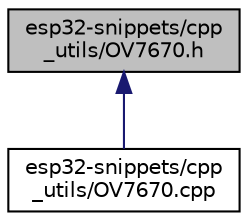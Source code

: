 digraph "esp32-snippets/cpp_utils/OV7670.h"
{
  edge [fontname="Helvetica",fontsize="10",labelfontname="Helvetica",labelfontsize="10"];
  node [fontname="Helvetica",fontsize="10",shape=record];
  Node7 [label="esp32-snippets/cpp\l_utils/OV7670.h",height=0.2,width=0.4,color="black", fillcolor="grey75", style="filled", fontcolor="black"];
  Node7 -> Node8 [dir="back",color="midnightblue",fontsize="10",style="solid",fontname="Helvetica"];
  Node8 [label="esp32-snippets/cpp\l_utils/OV7670.cpp",height=0.2,width=0.4,color="black", fillcolor="white", style="filled",URL="$_o_v7670_8cpp.html"];
}
